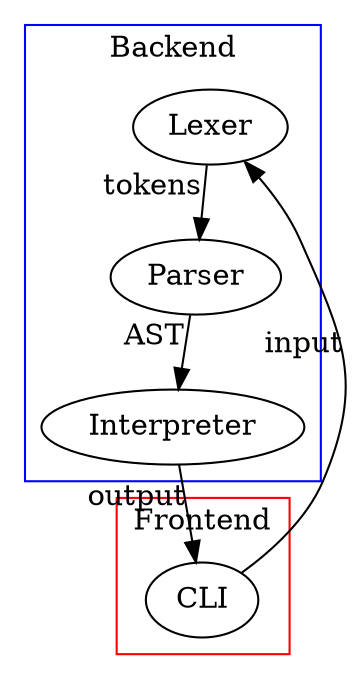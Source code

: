 digraph {
    overlap=scale;

    subgraph cluster_0 {
        label="Frontend";
        color=red;
        a [label="CLI"];
    }

    subgraph cluster_1 {
        label="Backend";
        color=blue;
        b [label="Lexer"];
        c [label="Parser"];
        d [label="Interpreter"];
    }

    a -> b [xlabel="input"];
    b -> c [xlabel="tokens"];
    c -> d [xlabel="AST"];
    d -> a [xlabel="output"];
}
